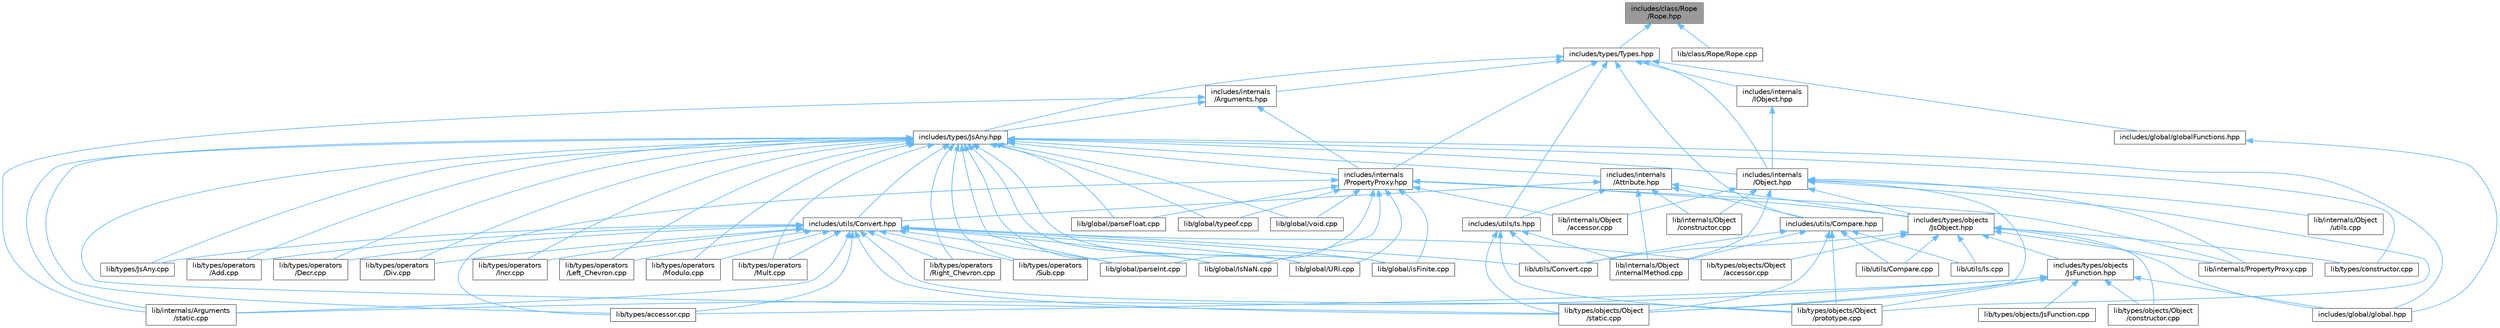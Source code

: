 digraph "includes/class/Rope/Rope.hpp"
{
 // LATEX_PDF_SIZE
  bgcolor="transparent";
  edge [fontname=Helvetica,fontsize=10,labelfontname=Helvetica,labelfontsize=10];
  node [fontname=Helvetica,fontsize=10,shape=box,height=0.2,width=0.4];
  Node1 [id="Node000001",label="includes/class/Rope\l/Rope.hpp",height=0.2,width=0.4,color="gray40", fillcolor="grey60", style="filled", fontcolor="black",tooltip=" "];
  Node1 -> Node2 [id="edge1_Node000001_Node000002",dir="back",color="steelblue1",style="solid",tooltip=" "];
  Node2 [id="Node000002",label="includes/types/Types.hpp",height=0.2,width=0.4,color="grey40", fillcolor="white", style="filled",URL="$Types_8hpp.html",tooltip=" "];
  Node2 -> Node3 [id="edge2_Node000002_Node000003",dir="back",color="steelblue1",style="solid",tooltip=" "];
  Node3 [id="Node000003",label="includes/global/globalFunctions.hpp",height=0.2,width=0.4,color="grey40", fillcolor="white", style="filled",URL="$globalFunctions_8hpp.html",tooltip=" "];
  Node3 -> Node4 [id="edge3_Node000003_Node000004",dir="back",color="steelblue1",style="solid",tooltip=" "];
  Node4 [id="Node000004",label="includes/global/global.hpp",height=0.2,width=0.4,color="grey40", fillcolor="white", style="filled",URL="$global_8hpp.html",tooltip=" "];
  Node2 -> Node5 [id="edge4_Node000002_Node000005",dir="back",color="steelblue1",style="solid",tooltip=" "];
  Node5 [id="Node000005",label="includes/internals\l/Arguments.hpp",height=0.2,width=0.4,color="grey40", fillcolor="white", style="filled",URL="$Arguments_8hpp.html",tooltip=" "];
  Node5 -> Node6 [id="edge5_Node000005_Node000006",dir="back",color="steelblue1",style="solid",tooltip=" "];
  Node6 [id="Node000006",label="includes/internals\l/PropertyProxy.hpp",height=0.2,width=0.4,color="grey40", fillcolor="white", style="filled",URL="$PropertyProxy_8hpp.html",tooltip=" "];
  Node6 -> Node7 [id="edge6_Node000006_Node000007",dir="back",color="steelblue1",style="solid",tooltip=" "];
  Node7 [id="Node000007",label="includes/types/objects\l/JsObject.hpp",height=0.2,width=0.4,color="grey40", fillcolor="white", style="filled",URL="$JsObject_8hpp.html",tooltip=" "];
  Node7 -> Node4 [id="edge7_Node000007_Node000004",dir="back",color="steelblue1",style="solid",tooltip=" "];
  Node7 -> Node8 [id="edge8_Node000007_Node000008",dir="back",color="steelblue1",style="solid",tooltip=" "];
  Node8 [id="Node000008",label="includes/types/objects\l/JsFunction.hpp",height=0.2,width=0.4,color="grey40", fillcolor="white", style="filled",URL="$JsFunction_8hpp.html",tooltip=" "];
  Node8 -> Node4 [id="edge9_Node000008_Node000004",dir="back",color="steelblue1",style="solid",tooltip=" "];
  Node8 -> Node9 [id="edge10_Node000008_Node000009",dir="back",color="steelblue1",style="solid",tooltip=" "];
  Node9 [id="Node000009",label="lib/internals/Arguments\l/static.cpp",height=0.2,width=0.4,color="grey40", fillcolor="white", style="filled",URL="$internals_2Arguments_2static_8cpp.html",tooltip=" "];
  Node8 -> Node10 [id="edge11_Node000008_Node000010",dir="back",color="steelblue1",style="solid",tooltip=" "];
  Node10 [id="Node000010",label="lib/types/accessor.cpp",height=0.2,width=0.4,color="grey40", fillcolor="white", style="filled",URL="$types_2accessor_8cpp.html",tooltip=" "];
  Node8 -> Node11 [id="edge12_Node000008_Node000011",dir="back",color="steelblue1",style="solid",tooltip=" "];
  Node11 [id="Node000011",label="lib/types/objects/JsFunction.cpp",height=0.2,width=0.4,color="grey40", fillcolor="white", style="filled",URL="$JsFunction_8cpp.html",tooltip=" "];
  Node8 -> Node12 [id="edge13_Node000008_Node000012",dir="back",color="steelblue1",style="solid",tooltip=" "];
  Node12 [id="Node000012",label="lib/types/objects/Object\l/constructor.cpp",height=0.2,width=0.4,color="grey40", fillcolor="white", style="filled",URL="$types_2objects_2Object_2constructor_8cpp.html",tooltip=" "];
  Node8 -> Node13 [id="edge14_Node000008_Node000013",dir="back",color="steelblue1",style="solid",tooltip=" "];
  Node13 [id="Node000013",label="lib/types/objects/Object\l/prototype.cpp",height=0.2,width=0.4,color="grey40", fillcolor="white", style="filled",URL="$prototype_8cpp.html",tooltip=" "];
  Node8 -> Node14 [id="edge15_Node000008_Node000014",dir="back",color="steelblue1",style="solid",tooltip=" "];
  Node14 [id="Node000014",label="lib/types/objects/Object\l/static.cpp",height=0.2,width=0.4,color="grey40", fillcolor="white", style="filled",URL="$types_2objects_2Object_2static_8cpp.html",tooltip=" "];
  Node7 -> Node15 [id="edge16_Node000007_Node000015",dir="back",color="steelblue1",style="solid",tooltip=" "];
  Node15 [id="Node000015",label="lib/internals/PropertyProxy.cpp",height=0.2,width=0.4,color="grey40", fillcolor="white", style="filled",URL="$PropertyProxy_8cpp.html",tooltip=" "];
  Node7 -> Node16 [id="edge17_Node000007_Node000016",dir="back",color="steelblue1",style="solid",tooltip=" "];
  Node16 [id="Node000016",label="lib/types/constructor.cpp",height=0.2,width=0.4,color="grey40", fillcolor="white", style="filled",URL="$types_2constructor_8cpp.html",tooltip=" "];
  Node7 -> Node17 [id="edge18_Node000007_Node000017",dir="back",color="steelblue1",style="solid",tooltip=" "];
  Node17 [id="Node000017",label="lib/types/objects/Object\l/accessor.cpp",height=0.2,width=0.4,color="grey40", fillcolor="white", style="filled",URL="$types_2objects_2Object_2accessor_8cpp.html",tooltip=" "];
  Node7 -> Node12 [id="edge19_Node000007_Node000012",dir="back",color="steelblue1",style="solid",tooltip=" "];
  Node7 -> Node18 [id="edge20_Node000007_Node000018",dir="back",color="steelblue1",style="solid",tooltip=" "];
  Node18 [id="Node000018",label="lib/utils/Compare.cpp",height=0.2,width=0.4,color="grey40", fillcolor="white", style="filled",URL="$Compare_8cpp.html",tooltip=" "];
  Node7 -> Node19 [id="edge21_Node000007_Node000019",dir="back",color="steelblue1",style="solid",tooltip=" "];
  Node19 [id="Node000019",label="lib/utils/Convert.cpp",height=0.2,width=0.4,color="grey40", fillcolor="white", style="filled",URL="$Convert_8cpp.html",tooltip=" "];
  Node7 -> Node20 [id="edge22_Node000007_Node000020",dir="back",color="steelblue1",style="solid",tooltip=" "];
  Node20 [id="Node000020",label="lib/utils/Is.cpp",height=0.2,width=0.4,color="grey40", fillcolor="white", style="filled",URL="$Is_8cpp.html",tooltip=" "];
  Node6 -> Node21 [id="edge23_Node000006_Node000021",dir="back",color="steelblue1",style="solid",tooltip=" "];
  Node21 [id="Node000021",label="lib/global/IsNaN.cpp",height=0.2,width=0.4,color="grey40", fillcolor="white", style="filled",URL="$IsNaN_8cpp.html",tooltip=" "];
  Node6 -> Node22 [id="edge24_Node000006_Node000022",dir="back",color="steelblue1",style="solid",tooltip=" "];
  Node22 [id="Node000022",label="lib/global/URI.cpp",height=0.2,width=0.4,color="grey40", fillcolor="white", style="filled",URL="$URI_8cpp.html",tooltip=" "];
  Node6 -> Node23 [id="edge25_Node000006_Node000023",dir="back",color="steelblue1",style="solid",tooltip=" "];
  Node23 [id="Node000023",label="lib/global/isFinite.cpp",height=0.2,width=0.4,color="grey40", fillcolor="white", style="filled",URL="$isFinite_8cpp.html",tooltip=" "];
  Node6 -> Node24 [id="edge26_Node000006_Node000024",dir="back",color="steelblue1",style="solid",tooltip=" "];
  Node24 [id="Node000024",label="lib/global/parseFloat.cpp",height=0.2,width=0.4,color="grey40", fillcolor="white", style="filled",URL="$parseFloat_8cpp.html",tooltip=" "];
  Node6 -> Node25 [id="edge27_Node000006_Node000025",dir="back",color="steelblue1",style="solid",tooltip=" "];
  Node25 [id="Node000025",label="lib/global/parseInt.cpp",height=0.2,width=0.4,color="grey40", fillcolor="white", style="filled",URL="$parseInt_8cpp.html",tooltip=" "];
  Node6 -> Node26 [id="edge28_Node000006_Node000026",dir="back",color="steelblue1",style="solid",tooltip=" "];
  Node26 [id="Node000026",label="lib/global/typeof.cpp",height=0.2,width=0.4,color="grey40", fillcolor="white", style="filled",URL="$typeof_8cpp.html",tooltip=" "];
  Node6 -> Node27 [id="edge29_Node000006_Node000027",dir="back",color="steelblue1",style="solid",tooltip=" "];
  Node27 [id="Node000027",label="lib/global/void.cpp",height=0.2,width=0.4,color="grey40", fillcolor="white", style="filled",URL="$void_8cpp.html",tooltip=" "];
  Node6 -> Node28 [id="edge30_Node000006_Node000028",dir="back",color="steelblue1",style="solid",tooltip=" "];
  Node28 [id="Node000028",label="lib/internals/Object\l/accessor.cpp",height=0.2,width=0.4,color="grey40", fillcolor="white", style="filled",URL="$internals_2Object_2accessor_8cpp.html",tooltip=" "];
  Node6 -> Node15 [id="edge31_Node000006_Node000015",dir="back",color="steelblue1",style="solid",tooltip=" "];
  Node6 -> Node10 [id="edge32_Node000006_Node000010",dir="back",color="steelblue1",style="solid",tooltip=" "];
  Node5 -> Node29 [id="edge33_Node000005_Node000029",dir="back",color="steelblue1",style="solid",tooltip=" "];
  Node29 [id="Node000029",label="includes/types/JsAny.hpp",height=0.2,width=0.4,color="grey40", fillcolor="white", style="filled",URL="$JsAny_8hpp.html",tooltip=" "];
  Node29 -> Node4 [id="edge34_Node000029_Node000004",dir="back",color="steelblue1",style="solid",tooltip=" "];
  Node29 -> Node30 [id="edge35_Node000029_Node000030",dir="back",color="steelblue1",style="solid",tooltip=" "];
  Node30 [id="Node000030",label="includes/internals\l/Attribute.hpp",height=0.2,width=0.4,color="grey40", fillcolor="white", style="filled",URL="$Attribute_8hpp.html",tooltip=" "];
  Node30 -> Node7 [id="edge36_Node000030_Node000007",dir="back",color="steelblue1",style="solid",tooltip=" "];
  Node30 -> Node31 [id="edge37_Node000030_Node000031",dir="back",color="steelblue1",style="solid",tooltip=" "];
  Node31 [id="Node000031",label="includes/utils/Compare.hpp",height=0.2,width=0.4,color="grey40", fillcolor="white", style="filled",URL="$Compare_8hpp.html",tooltip=" "];
  Node31 -> Node32 [id="edge38_Node000031_Node000032",dir="back",color="steelblue1",style="solid",tooltip=" "];
  Node32 [id="Node000032",label="lib/internals/Object\l/internalMethod.cpp",height=0.2,width=0.4,color="grey40", fillcolor="white", style="filled",URL="$internalMethod_8cpp.html",tooltip=" "];
  Node31 -> Node13 [id="edge39_Node000031_Node000013",dir="back",color="steelblue1",style="solid",tooltip=" "];
  Node31 -> Node14 [id="edge40_Node000031_Node000014",dir="back",color="steelblue1",style="solid",tooltip=" "];
  Node31 -> Node18 [id="edge41_Node000031_Node000018",dir="back",color="steelblue1",style="solid",tooltip=" "];
  Node31 -> Node19 [id="edge42_Node000031_Node000019",dir="back",color="steelblue1",style="solid",tooltip=" "];
  Node31 -> Node20 [id="edge43_Node000031_Node000020",dir="back",color="steelblue1",style="solid",tooltip=" "];
  Node30 -> Node33 [id="edge44_Node000030_Node000033",dir="back",color="steelblue1",style="solid",tooltip=" "];
  Node33 [id="Node000033",label="includes/utils/Convert.hpp",height=0.2,width=0.4,color="grey40", fillcolor="white", style="filled",URL="$Convert_8hpp.html",tooltip=" "];
  Node33 -> Node21 [id="edge45_Node000033_Node000021",dir="back",color="steelblue1",style="solid",tooltip=" "];
  Node33 -> Node22 [id="edge46_Node000033_Node000022",dir="back",color="steelblue1",style="solid",tooltip=" "];
  Node33 -> Node23 [id="edge47_Node000033_Node000023",dir="back",color="steelblue1",style="solid",tooltip=" "];
  Node33 -> Node25 [id="edge48_Node000033_Node000025",dir="back",color="steelblue1",style="solid",tooltip=" "];
  Node33 -> Node9 [id="edge49_Node000033_Node000009",dir="back",color="steelblue1",style="solid",tooltip=" "];
  Node33 -> Node34 [id="edge50_Node000033_Node000034",dir="back",color="steelblue1",style="solid",tooltip=" "];
  Node34 [id="Node000034",label="lib/types/JsAny.cpp",height=0.2,width=0.4,color="grey40", fillcolor="white", style="filled",URL="$JsAny_8cpp.html",tooltip=" "];
  Node33 -> Node10 [id="edge51_Node000033_Node000010",dir="back",color="steelblue1",style="solid",tooltip=" "];
  Node33 -> Node17 [id="edge52_Node000033_Node000017",dir="back",color="steelblue1",style="solid",tooltip=" "];
  Node33 -> Node13 [id="edge53_Node000033_Node000013",dir="back",color="steelblue1",style="solid",tooltip=" "];
  Node33 -> Node14 [id="edge54_Node000033_Node000014",dir="back",color="steelblue1",style="solid",tooltip=" "];
  Node33 -> Node35 [id="edge55_Node000033_Node000035",dir="back",color="steelblue1",style="solid",tooltip=" "];
  Node35 [id="Node000035",label="lib/types/operators\l/Add.cpp",height=0.2,width=0.4,color="grey40", fillcolor="white", style="filled",URL="$Add_8cpp.html",tooltip=" "];
  Node33 -> Node36 [id="edge56_Node000033_Node000036",dir="back",color="steelblue1",style="solid",tooltip=" "];
  Node36 [id="Node000036",label="lib/types/operators\l/Decr.cpp",height=0.2,width=0.4,color="grey40", fillcolor="white", style="filled",URL="$Decr_8cpp.html",tooltip=" "];
  Node33 -> Node37 [id="edge57_Node000033_Node000037",dir="back",color="steelblue1",style="solid",tooltip=" "];
  Node37 [id="Node000037",label="lib/types/operators\l/Div.cpp",height=0.2,width=0.4,color="grey40", fillcolor="white", style="filled",URL="$Div_8cpp.html",tooltip=" "];
  Node33 -> Node38 [id="edge58_Node000033_Node000038",dir="back",color="steelblue1",style="solid",tooltip=" "];
  Node38 [id="Node000038",label="lib/types/operators\l/Incr.cpp",height=0.2,width=0.4,color="grey40", fillcolor="white", style="filled",URL="$Incr_8cpp.html",tooltip=" "];
  Node33 -> Node39 [id="edge59_Node000033_Node000039",dir="back",color="steelblue1",style="solid",tooltip=" "];
  Node39 [id="Node000039",label="lib/types/operators\l/Left_Chevron.cpp",height=0.2,width=0.4,color="grey40", fillcolor="white", style="filled",URL="$Left__Chevron_8cpp.html",tooltip=" "];
  Node33 -> Node40 [id="edge60_Node000033_Node000040",dir="back",color="steelblue1",style="solid",tooltip=" "];
  Node40 [id="Node000040",label="lib/types/operators\l/Modulo.cpp",height=0.2,width=0.4,color="grey40", fillcolor="white", style="filled",URL="$Modulo_8cpp.html",tooltip=" "];
  Node33 -> Node41 [id="edge61_Node000033_Node000041",dir="back",color="steelblue1",style="solid",tooltip=" "];
  Node41 [id="Node000041",label="lib/types/operators\l/Mult.cpp",height=0.2,width=0.4,color="grey40", fillcolor="white", style="filled",URL="$Mult_8cpp.html",tooltip=" "];
  Node33 -> Node42 [id="edge62_Node000033_Node000042",dir="back",color="steelblue1",style="solid",tooltip=" "];
  Node42 [id="Node000042",label="lib/types/operators\l/Right_Chevron.cpp",height=0.2,width=0.4,color="grey40", fillcolor="white", style="filled",URL="$Right__Chevron_8cpp.html",tooltip=" "];
  Node33 -> Node43 [id="edge63_Node000033_Node000043",dir="back",color="steelblue1",style="solid",tooltip=" "];
  Node43 [id="Node000043",label="lib/types/operators\l/Sub.cpp",height=0.2,width=0.4,color="grey40", fillcolor="white", style="filled",URL="$Sub_8cpp.html",tooltip=" "];
  Node33 -> Node19 [id="edge64_Node000033_Node000019",dir="back",color="steelblue1",style="solid",tooltip=" "];
  Node30 -> Node44 [id="edge65_Node000030_Node000044",dir="back",color="steelblue1",style="solid",tooltip=" "];
  Node44 [id="Node000044",label="includes/utils/Is.hpp",height=0.2,width=0.4,color="grey40", fillcolor="white", style="filled",URL="$Is_8hpp.html",tooltip=" "];
  Node44 -> Node32 [id="edge66_Node000044_Node000032",dir="back",color="steelblue1",style="solid",tooltip=" "];
  Node44 -> Node13 [id="edge67_Node000044_Node000013",dir="back",color="steelblue1",style="solid",tooltip=" "];
  Node44 -> Node14 [id="edge68_Node000044_Node000014",dir="back",color="steelblue1",style="solid",tooltip=" "];
  Node44 -> Node19 [id="edge69_Node000044_Node000019",dir="back",color="steelblue1",style="solid",tooltip=" "];
  Node30 -> Node45 [id="edge70_Node000030_Node000045",dir="back",color="steelblue1",style="solid",tooltip=" "];
  Node45 [id="Node000045",label="lib/internals/Object\l/constructor.cpp",height=0.2,width=0.4,color="grey40", fillcolor="white", style="filled",URL="$internals_2Object_2constructor_8cpp.html",tooltip=" "];
  Node30 -> Node32 [id="edge71_Node000030_Node000032",dir="back",color="steelblue1",style="solid",tooltip=" "];
  Node29 -> Node46 [id="edge72_Node000029_Node000046",dir="back",color="steelblue1",style="solid",tooltip=" "];
  Node46 [id="Node000046",label="includes/internals\l/Object.hpp",height=0.2,width=0.4,color="grey40", fillcolor="white", style="filled",URL="$Object_8hpp.html",tooltip=" "];
  Node46 -> Node7 [id="edge73_Node000046_Node000007",dir="back",color="steelblue1",style="solid",tooltip=" "];
  Node46 -> Node28 [id="edge74_Node000046_Node000028",dir="back",color="steelblue1",style="solid",tooltip=" "];
  Node46 -> Node45 [id="edge75_Node000046_Node000045",dir="back",color="steelblue1",style="solid",tooltip=" "];
  Node46 -> Node32 [id="edge76_Node000046_Node000032",dir="back",color="steelblue1",style="solid",tooltip=" "];
  Node46 -> Node47 [id="edge77_Node000046_Node000047",dir="back",color="steelblue1",style="solid",tooltip=" "];
  Node47 [id="Node000047",label="lib/internals/Object\l/utils.cpp",height=0.2,width=0.4,color="grey40", fillcolor="white", style="filled",URL="$utils_8cpp.html",tooltip=" "];
  Node46 -> Node15 [id="edge78_Node000046_Node000015",dir="back",color="steelblue1",style="solid",tooltip=" "];
  Node46 -> Node13 [id="edge79_Node000046_Node000013",dir="back",color="steelblue1",style="solid",tooltip=" "];
  Node46 -> Node14 [id="edge80_Node000046_Node000014",dir="back",color="steelblue1",style="solid",tooltip=" "];
  Node29 -> Node6 [id="edge81_Node000029_Node000006",dir="back",color="steelblue1",style="solid",tooltip=" "];
  Node29 -> Node33 [id="edge82_Node000029_Node000033",dir="back",color="steelblue1",style="solid",tooltip=" "];
  Node29 -> Node21 [id="edge83_Node000029_Node000021",dir="back",color="steelblue1",style="solid",tooltip=" "];
  Node29 -> Node22 [id="edge84_Node000029_Node000022",dir="back",color="steelblue1",style="solid",tooltip=" "];
  Node29 -> Node23 [id="edge85_Node000029_Node000023",dir="back",color="steelblue1",style="solid",tooltip=" "];
  Node29 -> Node24 [id="edge86_Node000029_Node000024",dir="back",color="steelblue1",style="solid",tooltip=" "];
  Node29 -> Node25 [id="edge87_Node000029_Node000025",dir="back",color="steelblue1",style="solid",tooltip=" "];
  Node29 -> Node26 [id="edge88_Node000029_Node000026",dir="back",color="steelblue1",style="solid",tooltip=" "];
  Node29 -> Node27 [id="edge89_Node000029_Node000027",dir="back",color="steelblue1",style="solid",tooltip=" "];
  Node29 -> Node9 [id="edge90_Node000029_Node000009",dir="back",color="steelblue1",style="solid",tooltip=" "];
  Node29 -> Node34 [id="edge91_Node000029_Node000034",dir="back",color="steelblue1",style="solid",tooltip=" "];
  Node29 -> Node10 [id="edge92_Node000029_Node000010",dir="back",color="steelblue1",style="solid",tooltip=" "];
  Node29 -> Node16 [id="edge93_Node000029_Node000016",dir="back",color="steelblue1",style="solid",tooltip=" "];
  Node29 -> Node14 [id="edge94_Node000029_Node000014",dir="back",color="steelblue1",style="solid",tooltip=" "];
  Node29 -> Node35 [id="edge95_Node000029_Node000035",dir="back",color="steelblue1",style="solid",tooltip=" "];
  Node29 -> Node36 [id="edge96_Node000029_Node000036",dir="back",color="steelblue1",style="solid",tooltip=" "];
  Node29 -> Node37 [id="edge97_Node000029_Node000037",dir="back",color="steelblue1",style="solid",tooltip=" "];
  Node29 -> Node38 [id="edge98_Node000029_Node000038",dir="back",color="steelblue1",style="solid",tooltip=" "];
  Node29 -> Node39 [id="edge99_Node000029_Node000039",dir="back",color="steelblue1",style="solid",tooltip=" "];
  Node29 -> Node40 [id="edge100_Node000029_Node000040",dir="back",color="steelblue1",style="solid",tooltip=" "];
  Node29 -> Node41 [id="edge101_Node000029_Node000041",dir="back",color="steelblue1",style="solid",tooltip=" "];
  Node29 -> Node42 [id="edge102_Node000029_Node000042",dir="back",color="steelblue1",style="solid",tooltip=" "];
  Node29 -> Node43 [id="edge103_Node000029_Node000043",dir="back",color="steelblue1",style="solid",tooltip=" "];
  Node5 -> Node9 [id="edge104_Node000005_Node000009",dir="back",color="steelblue1",style="solid",tooltip=" "];
  Node2 -> Node48 [id="edge105_Node000002_Node000048",dir="back",color="steelblue1",style="solid",tooltip=" "];
  Node48 [id="Node000048",label="includes/internals\l/IObject.hpp",height=0.2,width=0.4,color="grey40", fillcolor="white", style="filled",URL="$IObject_8hpp.html",tooltip=" "];
  Node48 -> Node46 [id="edge106_Node000048_Node000046",dir="back",color="steelblue1",style="solid",tooltip=" "];
  Node2 -> Node46 [id="edge107_Node000002_Node000046",dir="back",color="steelblue1",style="solid",tooltip=" "];
  Node2 -> Node6 [id="edge108_Node000002_Node000006",dir="back",color="steelblue1",style="solid",tooltip=" "];
  Node2 -> Node29 [id="edge109_Node000002_Node000029",dir="back",color="steelblue1",style="solid",tooltip=" "];
  Node2 -> Node31 [id="edge110_Node000002_Node000031",dir="back",color="steelblue1",style="solid",tooltip=" "];
  Node2 -> Node44 [id="edge111_Node000002_Node000044",dir="back",color="steelblue1",style="solid",tooltip=" "];
  Node1 -> Node49 [id="edge112_Node000001_Node000049",dir="back",color="steelblue1",style="solid",tooltip=" "];
  Node49 [id="Node000049",label="lib/class/Rope/Rope.cpp",height=0.2,width=0.4,color="grey40", fillcolor="white", style="filled",URL="$Rope_8cpp.html",tooltip=" "];
}
